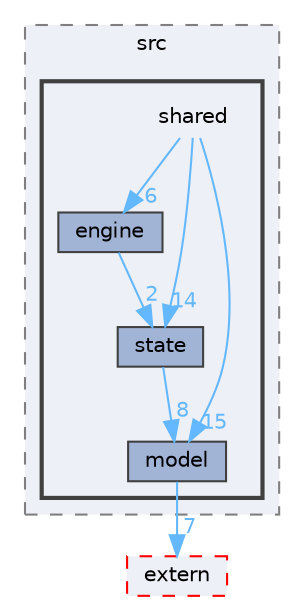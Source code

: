 digraph "/home/alexandros/Documents/PLT/V4/pokemon-championship/src/shared"
{
 // LATEX_PDF_SIZE
  bgcolor="transparent";
  edge [fontname=Helvetica,fontsize=10,labelfontname=Helvetica,labelfontsize=10];
  node [fontname=Helvetica,fontsize=10,shape=box,height=0.2,width=0.4];
  compound=true
  subgraph clusterdir_f6490dc1d510eb90bc2c5148b1102ac5 {
    graph [ bgcolor="#edf0f7", pencolor="grey50", label="src", fontname=Helvetica,fontsize=10 style="filled,dashed", URL="dir_f6490dc1d510eb90bc2c5148b1102ac5.html",tooltip=""]
  subgraph clusterdir_2ef585b5a5303ef1fc74fb08555317be {
    graph [ bgcolor="#edf0f7", pencolor="grey25", label="", fontname=Helvetica,fontsize=10 style="filled,bold", URL="dir_2ef585b5a5303ef1fc74fb08555317be.html",tooltip=""]
    dir_2ef585b5a5303ef1fc74fb08555317be [shape=plaintext, label="shared"];
  dir_eb8c9c12fa9129eddd9433016e2f8dbf [label="engine", fillcolor="#a2b4d6", color="grey25", style="filled", URL="dir_eb8c9c12fa9129eddd9433016e2f8dbf.html",tooltip=""];
  dir_7a160284600fc5a7638a9a1cf04081e9 [label="model", fillcolor="#a2b4d6", color="grey25", style="filled", URL="dir_7a160284600fc5a7638a9a1cf04081e9.html",tooltip=""];
  dir_aa384a605dc6d88e63e7b3c0b6419377 [label="state", fillcolor="#a2b4d6", color="grey25", style="filled", URL="dir_aa384a605dc6d88e63e7b3c0b6419377.html",tooltip=""];
  }
  }
  dir_843d6cc933f16534f2c056f318fad5e1 [label="extern", fillcolor="#edf0f7", color="red", style="filled,dashed", URL="dir_843d6cc933f16534f2c056f318fad5e1.html",tooltip=""];
  dir_2ef585b5a5303ef1fc74fb08555317be->dir_7a160284600fc5a7638a9a1cf04081e9 [headlabel="15", labeldistance=1.5 headhref="dir_000039_000032.html" color="steelblue1" fontcolor="steelblue1"];
  dir_2ef585b5a5303ef1fc74fb08555317be->dir_aa384a605dc6d88e63e7b3c0b6419377 [headlabel="14", labeldistance=1.5 headhref="dir_000039_000046.html" color="steelblue1" fontcolor="steelblue1"];
  dir_2ef585b5a5303ef1fc74fb08555317be->dir_eb8c9c12fa9129eddd9433016e2f8dbf [headlabel="6", labeldistance=1.5 headhref="dir_000039_000023.html" color="steelblue1" fontcolor="steelblue1"];
  dir_eb8c9c12fa9129eddd9433016e2f8dbf->dir_aa384a605dc6d88e63e7b3c0b6419377 [headlabel="2", labeldistance=1.5 headhref="dir_000023_000046.html" color="steelblue1" fontcolor="steelblue1"];
  dir_7a160284600fc5a7638a9a1cf04081e9->dir_843d6cc933f16534f2c056f318fad5e1 [headlabel="7", labeldistance=1.5 headhref="dir_000032_000025.html" color="steelblue1" fontcolor="steelblue1"];
  dir_aa384a605dc6d88e63e7b3c0b6419377->dir_7a160284600fc5a7638a9a1cf04081e9 [headlabel="8", labeldistance=1.5 headhref="dir_000046_000032.html" color="steelblue1" fontcolor="steelblue1"];
}
